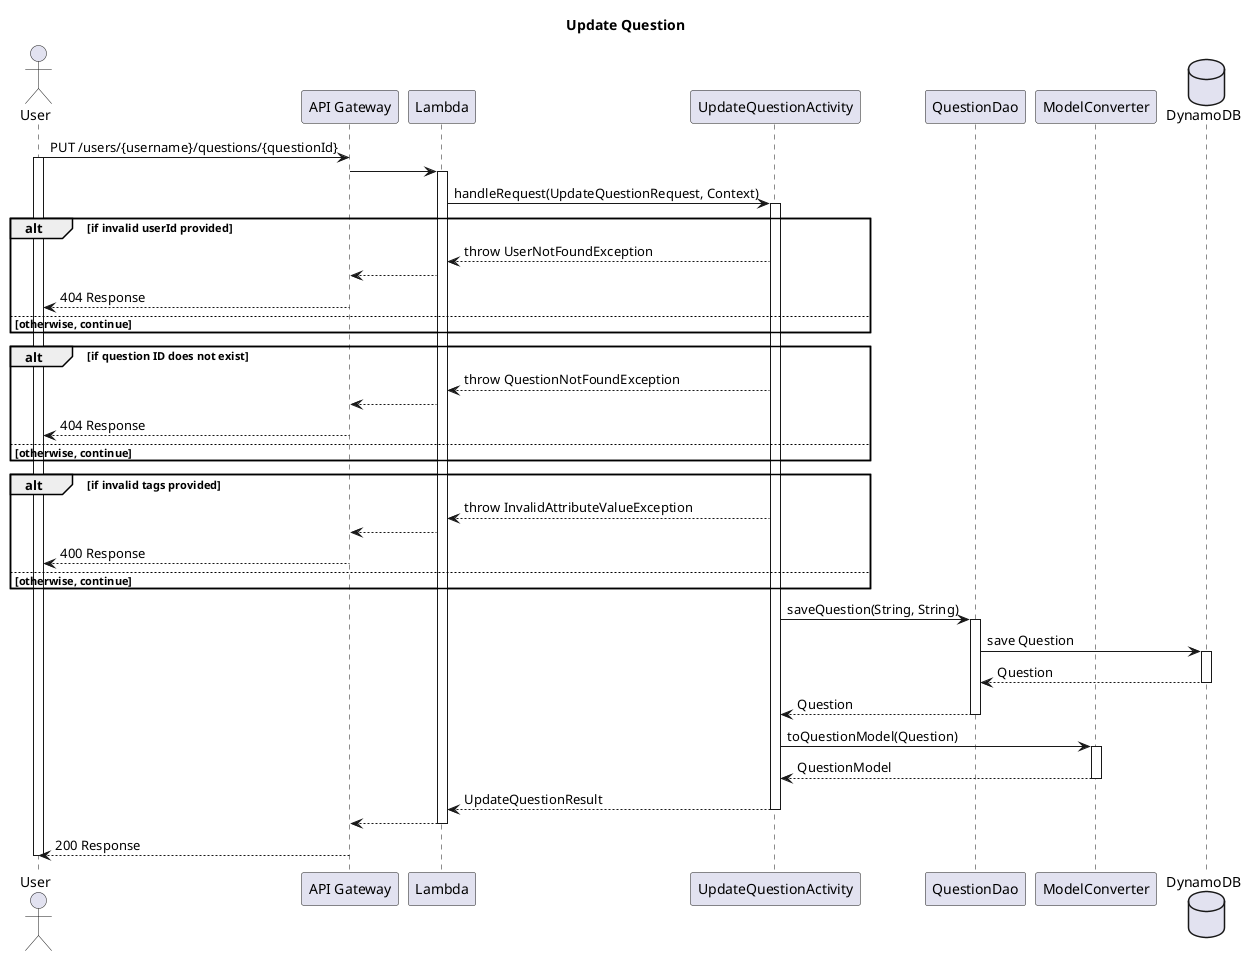 @startuml
title Update Question

actor User
participant "API Gateway" as APIGateway
participant Lambda
participant UpdateQuestionActivity
participant QuestionDao
participant ModelConverter
database DynamoDB

User -> APIGateway : PUT /users/{username}/questions/{questionId}
activate User
APIGateway -> Lambda
activate Lambda
Lambda -> UpdateQuestionActivity :  handleRequest(UpdateQuestionRequest, Context)
activate UpdateQuestionActivity
alt if invalid userId provided
    Lambda <-- UpdateQuestionActivity : throw UserNotFoundException
    APIGateway <-- Lambda
    User <-- APIGateway : 404 Response
else otherwise, continue
end
alt if question ID does not exist
    Lambda <-- UpdateQuestionActivity : throw QuestionNotFoundException
    APIGateway <-- Lambda
    User <-- APIGateway : 404 Response
else otherwise, continue
end
alt if invalid tags provided
    Lambda <-- UpdateQuestionActivity : throw InvalidAttributeValueException
    APIGateway <-- Lambda
    User <-- APIGateway : 400 Response
else otherwise, continue
end
UpdateQuestionActivity -> QuestionDao : saveQuestion(String, String)
activate QuestionDao
QuestionDao -> DynamoDB : save Question
activate DynamoDB
QuestionDao <-- DynamoDB : Question
deactivate DynamoDB
UpdateQuestionActivity <-- QuestionDao : Question
deactivate QuestionDao
UpdateQuestionActivity -> ModelConverter : toQuestionModel(Question)
activate ModelConverter
UpdateQuestionActivity <-- ModelConverter : QuestionModel
deactivate ModelConverter
Lambda <-- UpdateQuestionActivity : UpdateQuestionResult
deactivate UpdateQuestionActivity
APIGateway <-- Lambda
deactivate Lambda
User <-- APIGateway : 200 Response
deactivate User

@enduml